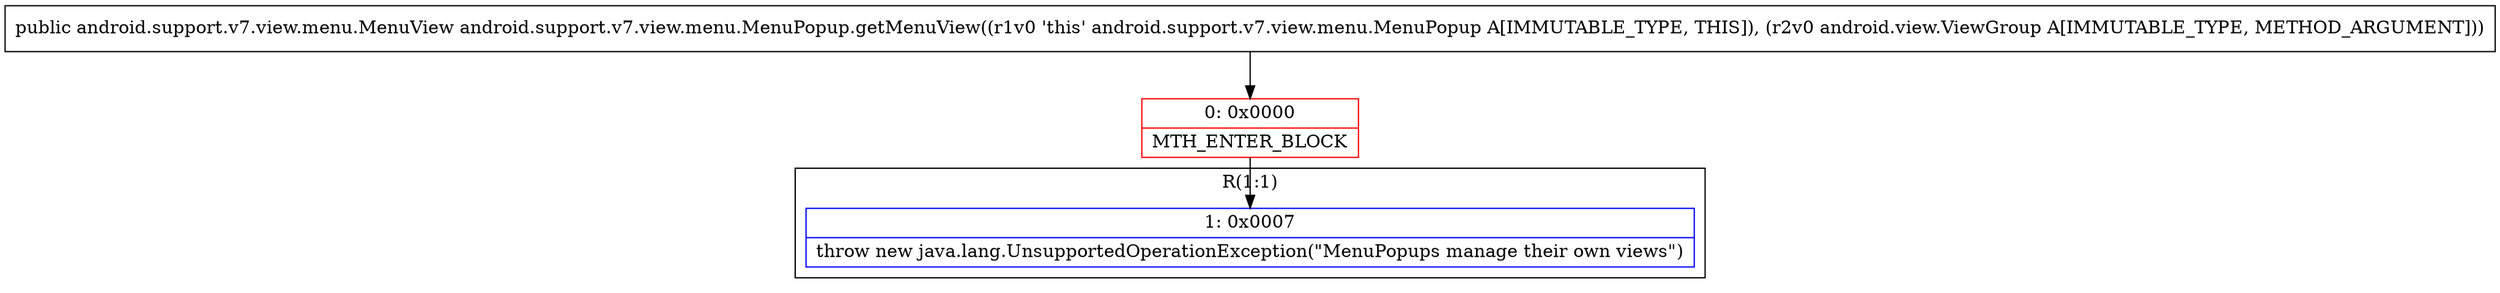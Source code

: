 digraph "CFG forandroid.support.v7.view.menu.MenuPopup.getMenuView(Landroid\/view\/ViewGroup;)Landroid\/support\/v7\/view\/menu\/MenuView;" {
subgraph cluster_Region_1778729700 {
label = "R(1:1)";
node [shape=record,color=blue];
Node_1 [shape=record,label="{1\:\ 0x0007|throw new java.lang.UnsupportedOperationException(\"MenuPopups manage their own views\")\l}"];
}
Node_0 [shape=record,color=red,label="{0\:\ 0x0000|MTH_ENTER_BLOCK\l}"];
MethodNode[shape=record,label="{public android.support.v7.view.menu.MenuView android.support.v7.view.menu.MenuPopup.getMenuView((r1v0 'this' android.support.v7.view.menu.MenuPopup A[IMMUTABLE_TYPE, THIS]), (r2v0 android.view.ViewGroup A[IMMUTABLE_TYPE, METHOD_ARGUMENT])) }"];
MethodNode -> Node_0;
Node_0 -> Node_1;
}

